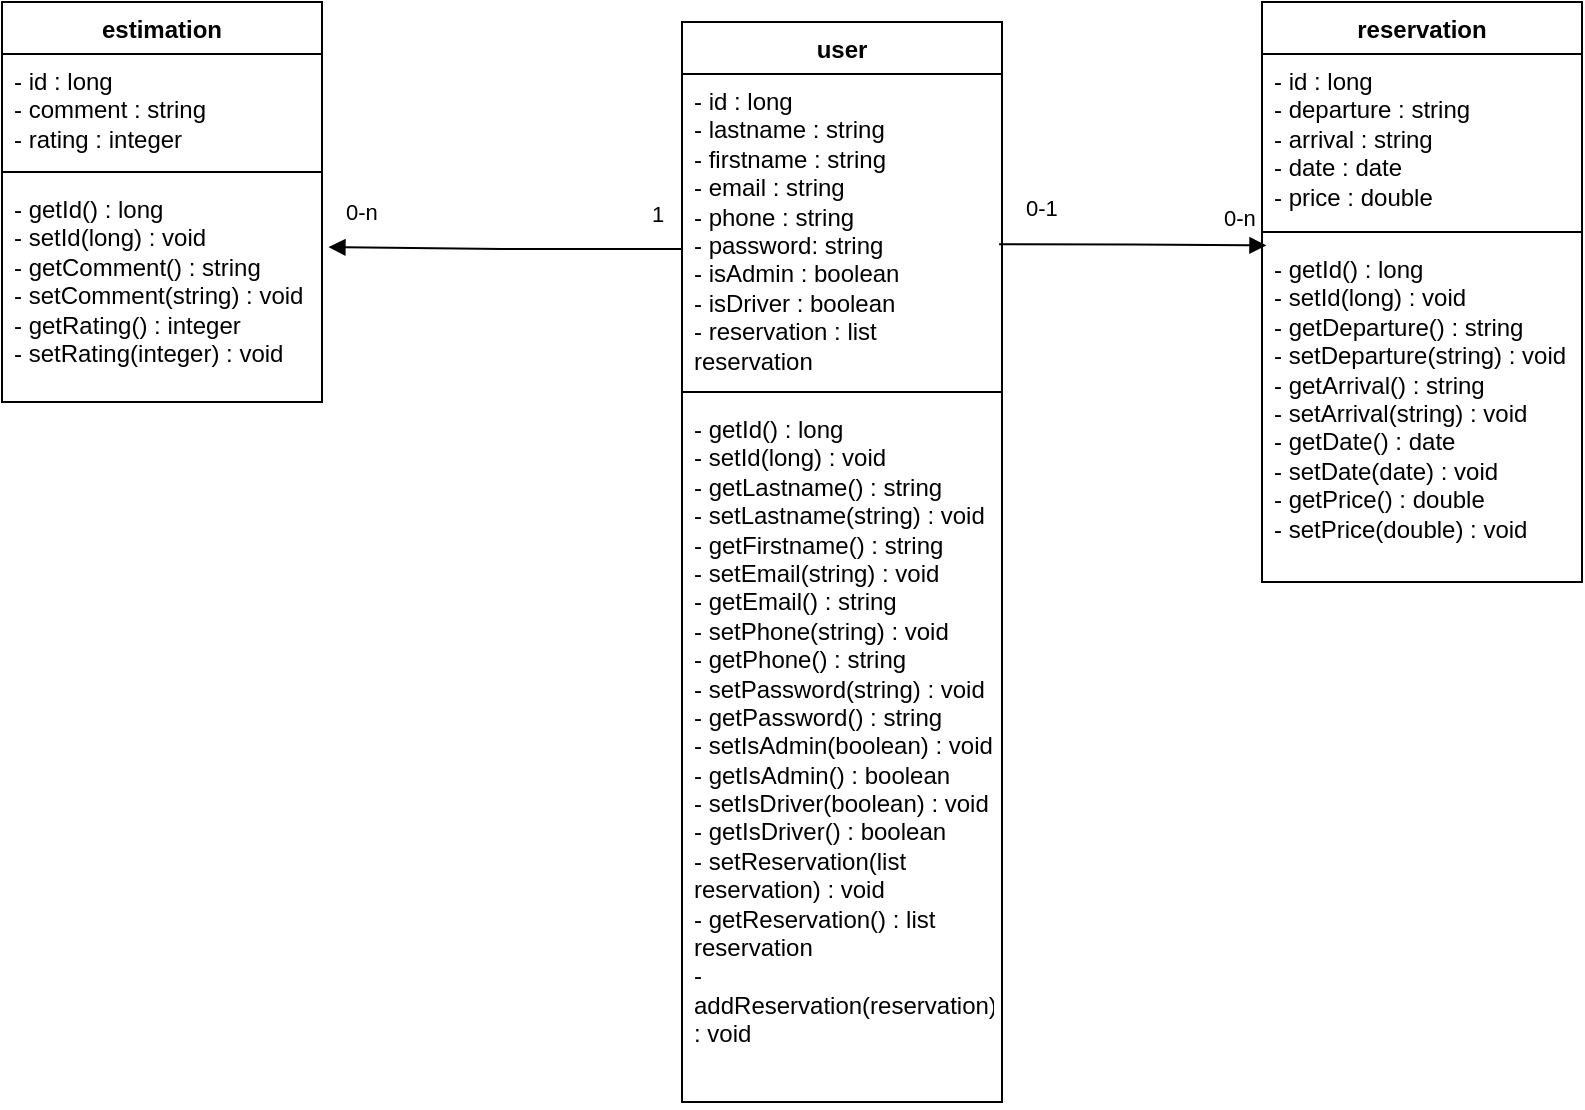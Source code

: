 <mxfile version="21.6.5" type="device">
  <diagram name="Page-1" id="Wf1lQBhcwMwHaXiEkJ-i">
    <mxGraphModel dx="2235" dy="830" grid="1" gridSize="10" guides="1" tooltips="1" connect="1" arrows="1" fold="1" page="1" pageScale="1" pageWidth="827" pageHeight="1169" math="0" shadow="0">
      <root>
        <mxCell id="0" />
        <mxCell id="1" parent="0" />
        <mxCell id="TfM2sgKOtY96jR1R7HS6-26" value="user" style="swimlane;fontStyle=1;align=center;verticalAlign=top;childLayout=stackLayout;horizontal=1;startSize=26;horizontalStack=0;resizeParent=1;resizeParentMax=0;resizeLast=0;collapsible=1;marginBottom=0;whiteSpace=wrap;html=1;" parent="1" vertex="1">
          <mxGeometry x="-20" y="220" width="160" height="540" as="geometry" />
        </mxCell>
        <mxCell id="TfM2sgKOtY96jR1R7HS6-27" value="&lt;div&gt;- id : long&lt;br&gt;&lt;/div&gt;&lt;div&gt;- lastname : string&lt;/div&gt;&lt;div&gt;- firstname : string&lt;br&gt;&lt;/div&gt;&lt;div&gt;- email : string&lt;/div&gt;&lt;div&gt;- phone : string&lt;/div&gt;&lt;div&gt;- password: string&lt;/div&gt;&lt;div&gt;- isAdmin : boolean&lt;/div&gt;&lt;div&gt;- isDriver : boolean&lt;/div&gt;&lt;div&gt;- reservation : list reservation&lt;br&gt;&lt;/div&gt;" style="text;strokeColor=none;fillColor=none;align=left;verticalAlign=top;spacingLeft=4;spacingRight=4;overflow=hidden;rotatable=0;points=[[0,0.5],[1,0.5]];portConstraint=eastwest;whiteSpace=wrap;html=1;" parent="TfM2sgKOtY96jR1R7HS6-26" vertex="1">
          <mxGeometry y="26" width="160" height="154" as="geometry" />
        </mxCell>
        <mxCell id="TfM2sgKOtY96jR1R7HS6-28" value="" style="line;strokeWidth=1;fillColor=none;align=left;verticalAlign=middle;spacingTop=-1;spacingLeft=3;spacingRight=3;rotatable=0;labelPosition=right;points=[];portConstraint=eastwest;strokeColor=inherit;" parent="TfM2sgKOtY96jR1R7HS6-26" vertex="1">
          <mxGeometry y="180" width="160" height="10" as="geometry" />
        </mxCell>
        <mxCell id="TfM2sgKOtY96jR1R7HS6-29" value="&lt;div&gt;- getId() : long&lt;/div&gt;&lt;div&gt;- setId(long) : void&lt;/div&gt;&lt;div&gt;- getLastname() : string&lt;/div&gt;&lt;div&gt;- setLastname(string) : void&lt;/div&gt;&lt;div&gt;- getFirstname() : string&lt;/div&gt;&lt;div&gt;- setEmail(string) : void&lt;/div&gt;&lt;div&gt;- getEmail() : string&lt;/div&gt;&lt;div&gt;- setPhone(string) : void&lt;/div&gt;&lt;div&gt;- getPhone() : string&lt;/div&gt;&lt;div&gt;- setPassword(string) : void&lt;/div&gt;&lt;div&gt;- getPassword() : string&lt;/div&gt;&lt;div&gt;- setIsAdmin(boolean) : void&lt;/div&gt;&lt;div&gt;- getIsAdmin() : boolean&lt;br&gt;&lt;/div&gt;&lt;div&gt;- setIsDriver(boolean) : void&lt;/div&gt;&lt;div&gt;- getIsDriver() : boolean&lt;/div&gt;&lt;div&gt;- setReservation(list reservation) : void&lt;/div&gt;&lt;div&gt;- getReservation() : list reservation&lt;/div&gt;&lt;div&gt;- addReservation(reservation) : void&lt;br&gt;&lt;/div&gt;&lt;div&gt;&lt;br&gt;&lt;/div&gt;&lt;div&gt;&lt;br&gt;&lt;/div&gt;" style="text;strokeColor=none;fillColor=none;align=left;verticalAlign=top;spacingLeft=4;spacingRight=4;overflow=hidden;rotatable=0;points=[[0,0.5],[1,0.5]];portConstraint=eastwest;whiteSpace=wrap;html=1;" parent="TfM2sgKOtY96jR1R7HS6-26" vertex="1">
          <mxGeometry y="190" width="160" height="350" as="geometry" />
        </mxCell>
        <mxCell id="TfM2sgKOtY96jR1R7HS6-32" value="estimation" style="swimlane;fontStyle=1;align=center;verticalAlign=top;childLayout=stackLayout;horizontal=1;startSize=26;horizontalStack=0;resizeParent=1;resizeParentMax=0;resizeLast=0;collapsible=1;marginBottom=0;whiteSpace=wrap;html=1;" parent="1" vertex="1">
          <mxGeometry x="-360" y="210" width="160" height="200" as="geometry" />
        </mxCell>
        <mxCell id="TfM2sgKOtY96jR1R7HS6-33" value="&lt;div&gt;- id : long&lt;br&gt;&lt;/div&gt;&lt;div&gt;- comment : string&lt;/div&gt;&lt;div&gt;- rating : integer&lt;br&gt;&lt;/div&gt;" style="text;strokeColor=none;fillColor=none;align=left;verticalAlign=top;spacingLeft=4;spacingRight=4;overflow=hidden;rotatable=0;points=[[0,0.5],[1,0.5]];portConstraint=eastwest;whiteSpace=wrap;html=1;" parent="TfM2sgKOtY96jR1R7HS6-32" vertex="1">
          <mxGeometry y="26" width="160" height="54" as="geometry" />
        </mxCell>
        <mxCell id="TfM2sgKOtY96jR1R7HS6-34" value="" style="line;strokeWidth=1;fillColor=none;align=left;verticalAlign=middle;spacingTop=-1;spacingLeft=3;spacingRight=3;rotatable=0;labelPosition=right;points=[];portConstraint=eastwest;strokeColor=inherit;" parent="TfM2sgKOtY96jR1R7HS6-32" vertex="1">
          <mxGeometry y="80" width="160" height="10" as="geometry" />
        </mxCell>
        <mxCell id="TfM2sgKOtY96jR1R7HS6-35" value="&lt;div&gt;- getId() : long&lt;/div&gt;&lt;div&gt;- setId(long) : void&lt;br&gt;&lt;/div&gt;&lt;div&gt;- getComment() : string&lt;/div&gt;&lt;div&gt;- setComment(string) : void&lt;/div&gt;&lt;div&gt;- getRating() : integer&lt;/div&gt;&lt;div&gt;- setRating(integer) : void&lt;br&gt;&lt;/div&gt;" style="text;strokeColor=none;fillColor=none;align=left;verticalAlign=top;spacingLeft=4;spacingRight=4;overflow=hidden;rotatable=0;points=[[0,0.5],[1,0.5]];portConstraint=eastwest;whiteSpace=wrap;html=1;" parent="TfM2sgKOtY96jR1R7HS6-32" vertex="1">
          <mxGeometry y="90" width="160" height="110" as="geometry" />
        </mxCell>
        <mxCell id="TfM2sgKOtY96jR1R7HS6-36" value="reservation" style="swimlane;fontStyle=1;align=center;verticalAlign=top;childLayout=stackLayout;horizontal=1;startSize=26;horizontalStack=0;resizeParent=1;resizeParentMax=0;resizeLast=0;collapsible=1;marginBottom=0;whiteSpace=wrap;html=1;" parent="1" vertex="1">
          <mxGeometry x="270" y="210" width="160" height="290" as="geometry" />
        </mxCell>
        <mxCell id="TfM2sgKOtY96jR1R7HS6-37" value="&lt;div&gt;- id : long&lt;br&gt;&lt;/div&gt;&lt;div&gt;- departure : string&lt;br&gt;&lt;/div&gt;&lt;div&gt;- arrival : string&lt;/div&gt;&lt;div&gt;- date : date&lt;/div&gt;&lt;div&gt;- price : double&lt;br&gt;&lt;/div&gt;&lt;div&gt;&lt;br&gt;&lt;/div&gt;" style="text;strokeColor=none;fillColor=none;align=left;verticalAlign=top;spacingLeft=4;spacingRight=4;overflow=hidden;rotatable=0;points=[[0,0.5],[1,0.5]];portConstraint=eastwest;whiteSpace=wrap;html=1;" parent="TfM2sgKOtY96jR1R7HS6-36" vertex="1">
          <mxGeometry y="26" width="160" height="84" as="geometry" />
        </mxCell>
        <mxCell id="TfM2sgKOtY96jR1R7HS6-38" value="" style="line;strokeWidth=1;fillColor=none;align=left;verticalAlign=middle;spacingTop=-1;spacingLeft=3;spacingRight=3;rotatable=0;labelPosition=right;points=[];portConstraint=eastwest;strokeColor=inherit;" parent="TfM2sgKOtY96jR1R7HS6-36" vertex="1">
          <mxGeometry y="110" width="160" height="10" as="geometry" />
        </mxCell>
        <mxCell id="TfM2sgKOtY96jR1R7HS6-39" value="&lt;div&gt;- getId() : long&lt;/div&gt;&lt;div&gt;- setId(long) : void&lt;/div&gt;&lt;div&gt;- getDeparture() : string&lt;/div&gt;&lt;div&gt;- setDeparture(string) : void&lt;/div&gt;&lt;div&gt;- getArrival() : string&lt;/div&gt;&lt;div&gt;- setArrival(string) : void&lt;/div&gt;&lt;div&gt;- getDate() : date&lt;/div&gt;&lt;div&gt;- setDate(date) : void&lt;/div&gt;&lt;div&gt;- getPrice() : double&lt;/div&gt;&lt;div&gt;- setPrice(double) : void&lt;br&gt;&lt;/div&gt;" style="text;strokeColor=none;fillColor=none;align=left;verticalAlign=top;spacingLeft=4;spacingRight=4;overflow=hidden;rotatable=0;points=[[0,0.5],[1,0.5]];portConstraint=eastwest;whiteSpace=wrap;html=1;" parent="TfM2sgKOtY96jR1R7HS6-36" vertex="1">
          <mxGeometry y="120" width="160" height="170" as="geometry" />
        </mxCell>
        <mxCell id="TfM2sgKOtY96jR1R7HS6-45" value="1" style="endArrow=block;endFill=1;html=1;edgeStyle=orthogonalEdgeStyle;align=left;verticalAlign=top;rounded=0;entryX=1.02;entryY=0.296;entryDx=0;entryDy=0;entryPerimeter=0;exitX=0.002;exitY=0.568;exitDx=0;exitDy=0;exitPerimeter=0;" parent="1" source="TfM2sgKOtY96jR1R7HS6-27" target="TfM2sgKOtY96jR1R7HS6-35" edge="1">
          <mxGeometry x="-0.81" y="-30" relative="1" as="geometry">
            <mxPoint x="-20" y="340" as="sourcePoint" />
            <mxPoint x="40" y="319.71" as="targetPoint" />
            <mxPoint as="offset" />
          </mxGeometry>
        </mxCell>
        <mxCell id="TfM2sgKOtY96jR1R7HS6-46" value="0-n" style="edgeLabel;resizable=0;html=1;align=left;verticalAlign=bottom;" parent="TfM2sgKOtY96jR1R7HS6-45" connectable="0" vertex="1">
          <mxGeometry x="-1" relative="1" as="geometry">
            <mxPoint x="-170" y="-10" as="offset" />
          </mxGeometry>
        </mxCell>
        <mxCell id="TfM2sgKOtY96jR1R7HS6-48" value="0-1" style="endArrow=block;endFill=1;html=1;edgeStyle=orthogonalEdgeStyle;align=left;verticalAlign=top;rounded=0;entryX=0.014;entryY=0.01;entryDx=0;entryDy=0;entryPerimeter=0;exitX=0.991;exitY=0.553;exitDx=0;exitDy=0;exitPerimeter=0;" parent="1" source="TfM2sgKOtY96jR1R7HS6-27" target="TfM2sgKOtY96jR1R7HS6-39" edge="1">
          <mxGeometry x="-0.83" y="31" relative="1" as="geometry">
            <mxPoint x="-10" y="343" as="sourcePoint" />
            <mxPoint x="-187" y="343" as="targetPoint" />
            <mxPoint as="offset" />
          </mxGeometry>
        </mxCell>
        <mxCell id="TfM2sgKOtY96jR1R7HS6-49" value="0-n" style="edgeLabel;resizable=0;html=1;align=left;verticalAlign=bottom;" parent="TfM2sgKOtY96jR1R7HS6-48" connectable="0" vertex="1">
          <mxGeometry x="-1" relative="1" as="geometry">
            <mxPoint x="110" y="-5" as="offset" />
          </mxGeometry>
        </mxCell>
      </root>
    </mxGraphModel>
  </diagram>
</mxfile>
